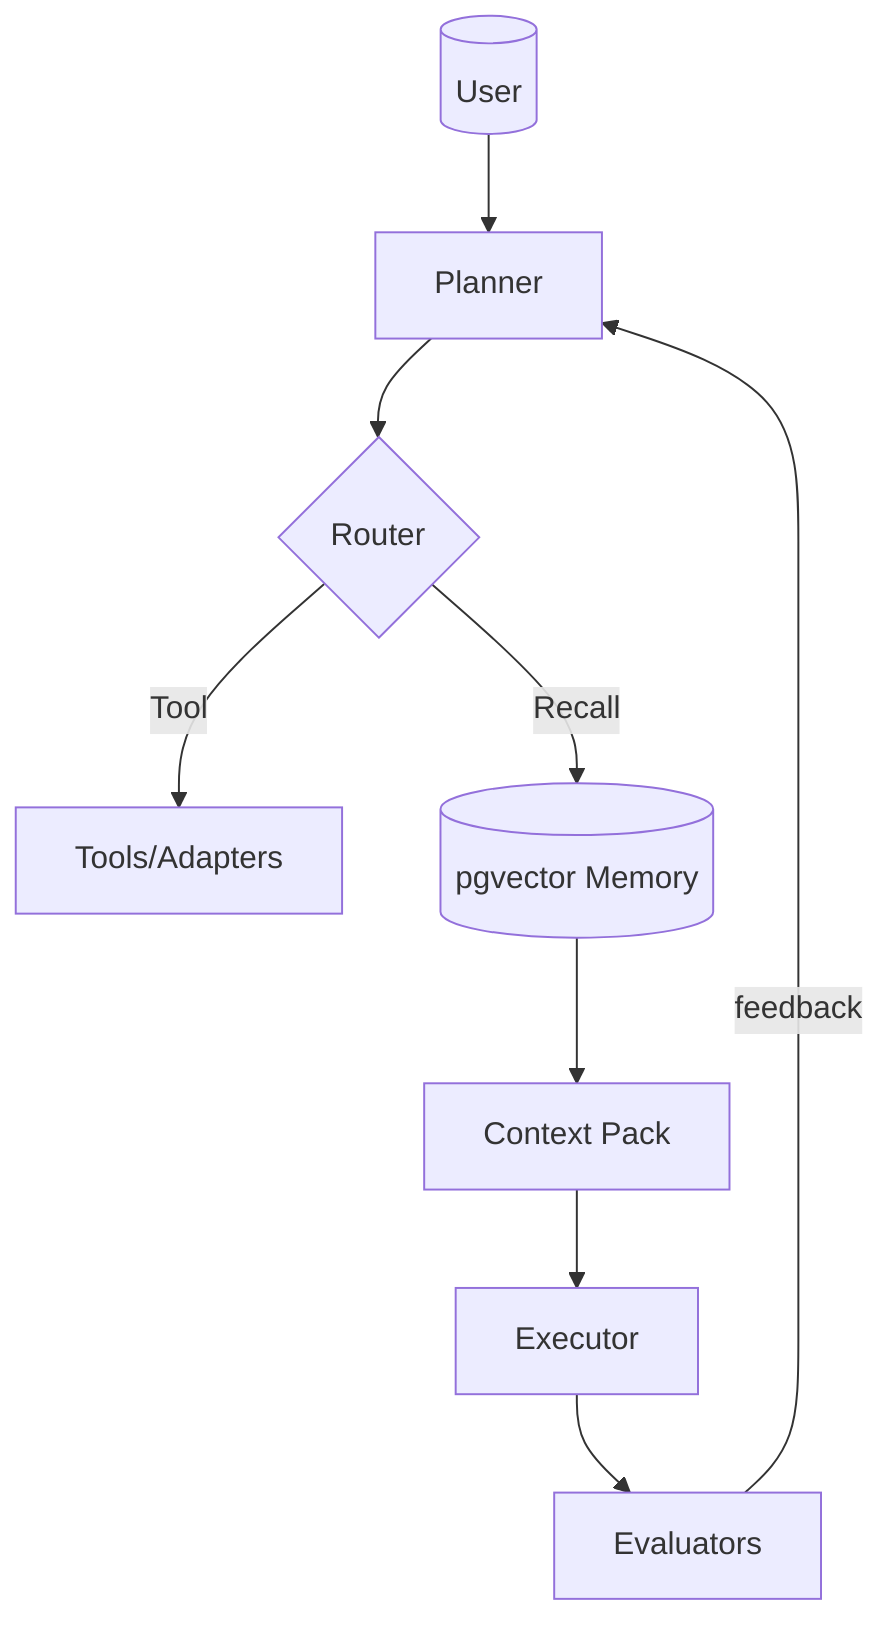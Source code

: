 flowchart TB
U[(User)] --> Plan[Planner]
Plan --> Route{Router}
Route -->|Tool| Tools[Tools/Adapters]
Route -->|Recall| RAG[(pgvector Memory)]
RAG --> Ctxt[Context Pack]
Ctxt --> Exec[Executor]
Exec --> Eval[Evaluators]
Eval -->|feedback| Plan